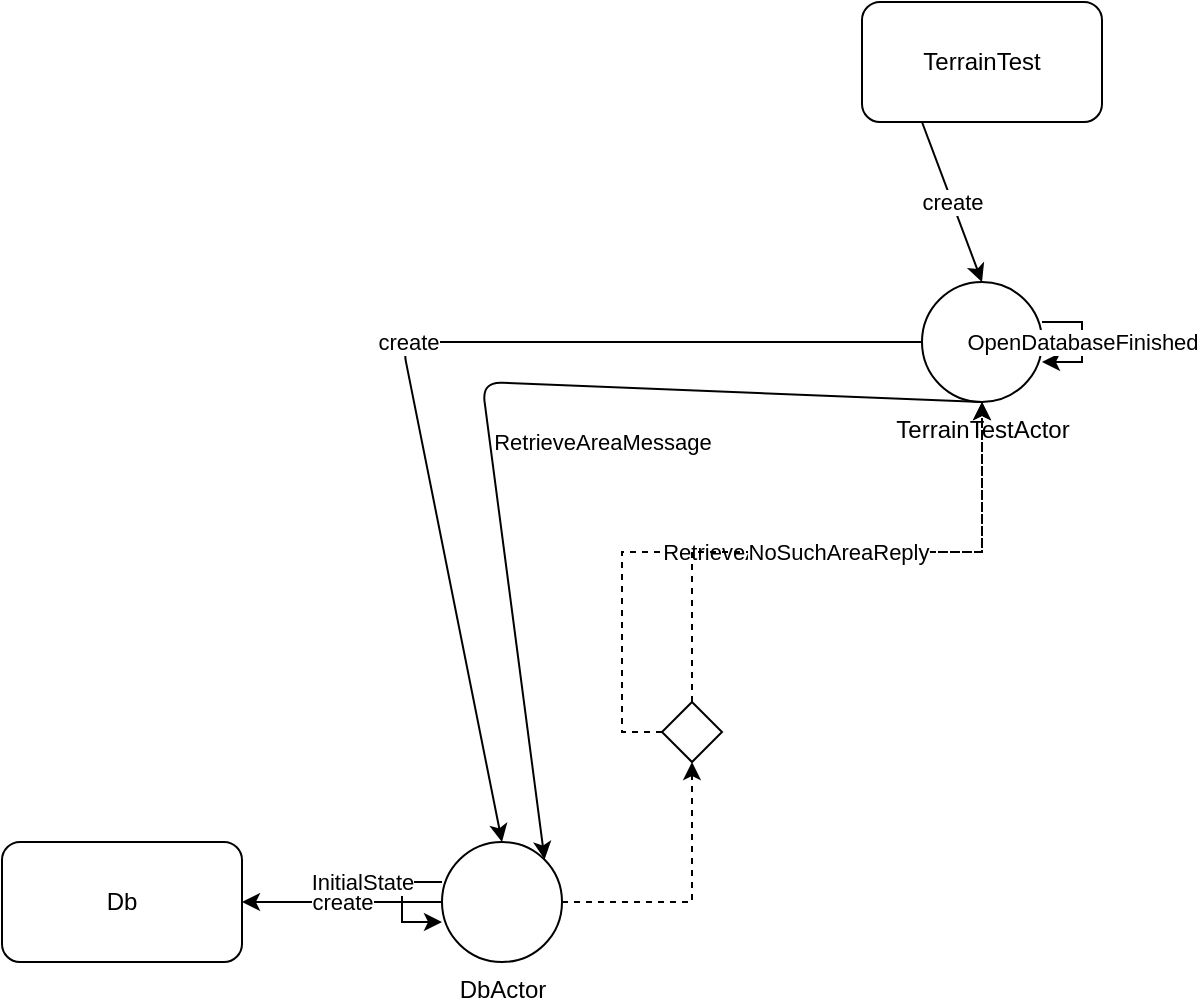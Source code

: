 <mxfile version="14.7.7" type="github">
  <diagram id="C5RBs43oDa-KdzZeNtuy" name="Page-1">
    <mxGraphModel dx="1981" dy="800" grid="1" gridSize="10" guides="1" tooltips="1" connect="1" arrows="1" fold="1" page="1" pageScale="1" pageWidth="827" pageHeight="1169" math="0" shadow="0">
      <root>
        <mxCell id="WIyWlLk6GJQsqaUBKTNV-0" />
        <mxCell id="WIyWlLk6GJQsqaUBKTNV-1" parent="WIyWlLk6GJQsqaUBKTNV-0" />
        <mxCell id="2Qf_NVuEQc3LUc1q7DUG-0" value="TerrainTest" style="rounded=1;whiteSpace=wrap;html=1;" parent="WIyWlLk6GJQsqaUBKTNV-1" vertex="1">
          <mxGeometry x="320" y="50" width="120" height="60" as="geometry" />
        </mxCell>
        <mxCell id="SXc0dJpkMolw0nxCGUaF-0" value="TerrainTestActor" style="verticalLabelPosition=bottom;verticalAlign=top;html=1;shape=mxgraph.flowchart.on-page_reference;" vertex="1" parent="WIyWlLk6GJQsqaUBKTNV-1">
          <mxGeometry x="350" y="190" width="60" height="60" as="geometry" />
        </mxCell>
        <mxCell id="SXc0dJpkMolw0nxCGUaF-9" value="create" style="endArrow=classic;html=1;exitX=0.25;exitY=1;exitDx=0;exitDy=0;entryX=0.5;entryY=0;entryDx=0;entryDy=0;entryPerimeter=0;" edge="1" parent="WIyWlLk6GJQsqaUBKTNV-1" source="2Qf_NVuEQc3LUc1q7DUG-0" target="SXc0dJpkMolw0nxCGUaF-0">
          <mxGeometry width="50" height="50" relative="1" as="geometry">
            <mxPoint x="260" y="420" as="sourcePoint" />
            <mxPoint x="310" y="370" as="targetPoint" />
          </mxGeometry>
        </mxCell>
        <mxCell id="SXc0dJpkMolw0nxCGUaF-16" value="create" style="edgeStyle=orthogonalEdgeStyle;rounded=0;orthogonalLoop=1;jettySize=auto;html=1;entryX=1;entryY=0.5;entryDx=0;entryDy=0;" edge="1" parent="WIyWlLk6GJQsqaUBKTNV-1" source="SXc0dJpkMolw0nxCGUaF-11" target="SXc0dJpkMolw0nxCGUaF-13">
          <mxGeometry relative="1" as="geometry" />
        </mxCell>
        <mxCell id="SXc0dJpkMolw0nxCGUaF-22" style="edgeStyle=orthogonalEdgeStyle;rounded=0;orthogonalLoop=1;jettySize=auto;html=1;entryX=0.5;entryY=1;entryDx=0;entryDy=0;entryPerimeter=0;dashed=1;" edge="1" parent="WIyWlLk6GJQsqaUBKTNV-1" source="SXc0dJpkMolw0nxCGUaF-11" target="SXc0dJpkMolw0nxCGUaF-21">
          <mxGeometry relative="1" as="geometry" />
        </mxCell>
        <mxCell id="SXc0dJpkMolw0nxCGUaF-11" value="DbActor" style="verticalLabelPosition=bottom;verticalAlign=top;html=1;shape=mxgraph.flowchart.on-page_reference;" vertex="1" parent="WIyWlLk6GJQsqaUBKTNV-1">
          <mxGeometry x="110" y="470" width="60" height="60" as="geometry" />
        </mxCell>
        <mxCell id="SXc0dJpkMolw0nxCGUaF-13" value="Db" style="rounded=1;whiteSpace=wrap;html=1;" vertex="1" parent="WIyWlLk6GJQsqaUBKTNV-1">
          <mxGeometry x="-110" y="470" width="120" height="60" as="geometry" />
        </mxCell>
        <mxCell id="SXc0dJpkMolw0nxCGUaF-14" value="InitialState" style="edgeStyle=orthogonalEdgeStyle;rounded=0;orthogonalLoop=1;jettySize=auto;html=1;" edge="1" parent="WIyWlLk6GJQsqaUBKTNV-1" source="SXc0dJpkMolw0nxCGUaF-11" target="SXc0dJpkMolw0nxCGUaF-11">
          <mxGeometry x="-0.333" y="-20" relative="1" as="geometry">
            <Array as="points">
              <mxPoint x="90" y="500" />
            </Array>
            <mxPoint as="offset" />
          </mxGeometry>
        </mxCell>
        <mxCell id="SXc0dJpkMolw0nxCGUaF-17" value="create" style="endArrow=classic;html=1;exitX=0;exitY=0.5;exitDx=0;exitDy=0;exitPerimeter=0;entryX=0.5;entryY=0;entryDx=0;entryDy=0;entryPerimeter=0;" edge="1" parent="WIyWlLk6GJQsqaUBKTNV-1" source="SXc0dJpkMolw0nxCGUaF-0" target="SXc0dJpkMolw0nxCGUaF-11">
          <mxGeometry width="50" height="50" relative="1" as="geometry">
            <mxPoint x="260" y="420" as="sourcePoint" />
            <mxPoint x="310" y="370" as="targetPoint" />
            <Array as="points">
              <mxPoint x="90" y="220" />
            </Array>
          </mxGeometry>
        </mxCell>
        <mxCell id="SXc0dJpkMolw0nxCGUaF-18" value="OpenDatabaseFinished" style="edgeStyle=orthogonalEdgeStyle;rounded=0;orthogonalLoop=1;jettySize=auto;html=1;" edge="1" parent="WIyWlLk6GJQsqaUBKTNV-1" source="SXc0dJpkMolw0nxCGUaF-0" target="SXc0dJpkMolw0nxCGUaF-0">
          <mxGeometry relative="1" as="geometry" />
        </mxCell>
        <mxCell id="SXc0dJpkMolw0nxCGUaF-19" value="RetrieveAreaMessage" style="endArrow=classic;html=1;exitX=0.5;exitY=1;exitDx=0;exitDy=0;exitPerimeter=0;entryX=0.855;entryY=0.145;entryDx=0;entryDy=0;entryPerimeter=0;" edge="1" parent="WIyWlLk6GJQsqaUBKTNV-1" source="SXc0dJpkMolw0nxCGUaF-0" target="SXc0dJpkMolw0nxCGUaF-11">
          <mxGeometry x="-0.23" y="28" width="50" height="50" relative="1" as="geometry">
            <mxPoint x="260" y="420" as="sourcePoint" />
            <mxPoint x="310" y="370" as="targetPoint" />
            <Array as="points">
              <mxPoint x="130" y="240" />
            </Array>
            <mxPoint as="offset" />
          </mxGeometry>
        </mxCell>
        <mxCell id="SXc0dJpkMolw0nxCGUaF-23" value="RetrieveAreaFinished" style="edgeStyle=orthogonalEdgeStyle;rounded=0;orthogonalLoop=1;jettySize=auto;html=1;entryX=0.5;entryY=1;entryDx=0;entryDy=0;entryPerimeter=0;dashed=1;exitX=0;exitY=0.5;exitDx=0;exitDy=0;exitPerimeter=0;" edge="1" parent="WIyWlLk6GJQsqaUBKTNV-1" source="SXc0dJpkMolw0nxCGUaF-21" target="SXc0dJpkMolw0nxCGUaF-0">
          <mxGeometry relative="1" as="geometry" />
        </mxCell>
        <mxCell id="SXc0dJpkMolw0nxCGUaF-24" value="NoSuchAreaReply" style="edgeStyle=orthogonalEdgeStyle;rounded=0;orthogonalLoop=1;jettySize=auto;html=1;entryX=0.5;entryY=1;entryDx=0;entryDy=0;entryPerimeter=0;dashed=1;exitX=0.5;exitY=0;exitDx=0;exitDy=0;exitPerimeter=0;" edge="1" parent="WIyWlLk6GJQsqaUBKTNV-1" source="SXc0dJpkMolw0nxCGUaF-21" target="SXc0dJpkMolw0nxCGUaF-0">
          <mxGeometry relative="1" as="geometry" />
        </mxCell>
        <mxCell id="SXc0dJpkMolw0nxCGUaF-21" value="" style="strokeWidth=1;html=1;shape=mxgraph.flowchart.decision;whiteSpace=wrap;" vertex="1" parent="WIyWlLk6GJQsqaUBKTNV-1">
          <mxGeometry x="220" y="400" width="30" height="30" as="geometry" />
        </mxCell>
      </root>
    </mxGraphModel>
  </diagram>
</mxfile>
